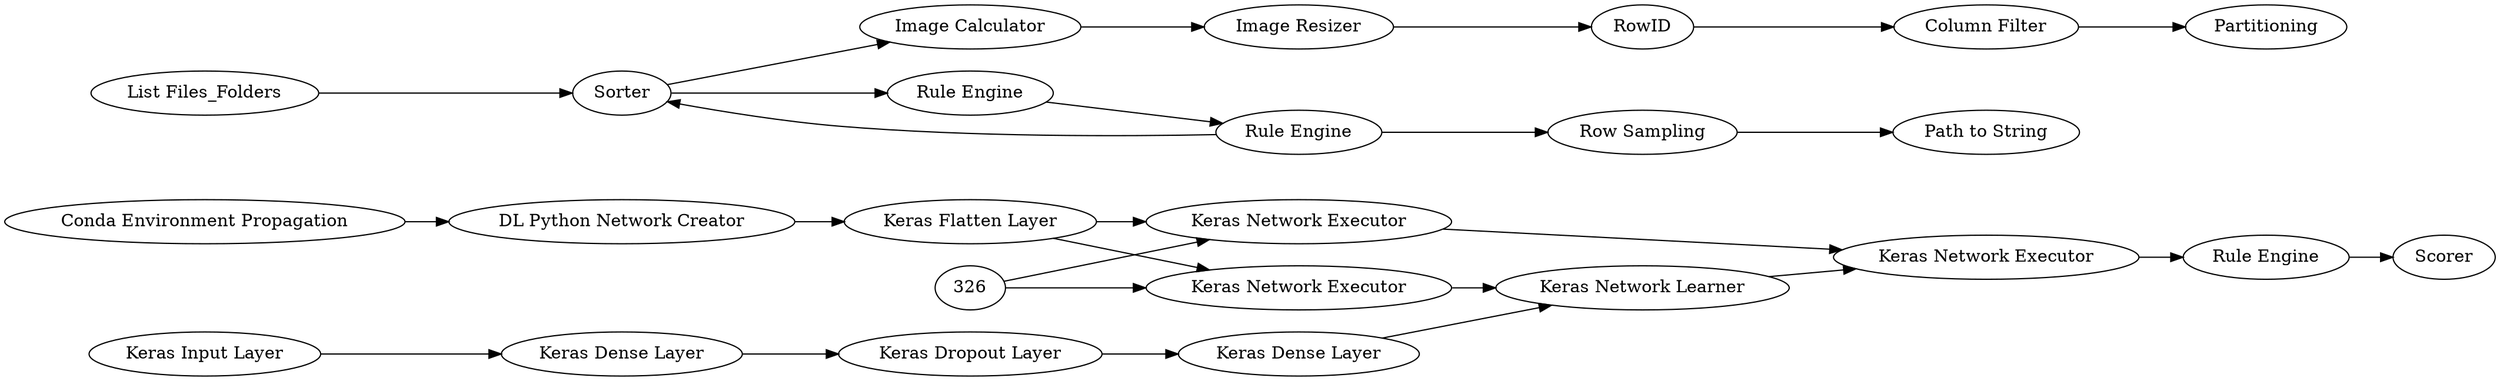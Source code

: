 digraph {
	299 [label="DL Python Network Creator"]
	300 [label="Keras Network Executor"]
	301 [label="Keras Flatten Layer"]
	302 [label="Keras Input Layer"]
	303 [label="Keras Dense Layer"]
	304 [label="Keras Dropout Layer"]
	305 [label="Keras Dense Layer"]
	306 [label="Keras Network Learner"]
	307 [label="Keras Network Executor"]
	309 [label=Scorer]
	310 [label="Rule Engine"]
	318 [label="Keras Network Executor"]
	223 [label=Partitioning]
	252 [label="Image Reader _Table_"]
	255 [label=RowID]
	259 [label="Image Resizer"]
	265 [label="Image Calculator"]
	266 [label="Column Filter"]
	246 [label="Rule Engine"]
	247 [label="Row Sampling"]
	252 [label=Sorter]
	285 [label="List Files_Folders"]
	286 [label="Path to String"]
	287 [label="Rule Engine"]
	327 [label="Conda Environment Propagation"]
	246 -> 287
	247 -> 286
	252 -> 246
	285 -> 252
	287 -> 247
	252 -> 265
	255 -> 266
	259 -> 255
	265 -> 259
	266 -> 223
	287 -> 252
	299 -> 301
	300 -> 306
	301 -> 300
	301 -> 318
	302 -> 303
	303 -> 304
	304 -> 305
	305 -> 306
	306 -> 307
	307 -> 310
	310 -> 309
	318 -> 307
	326 -> 300
	326 -> 318
	327 -> 299
	rankdir=LR
}
